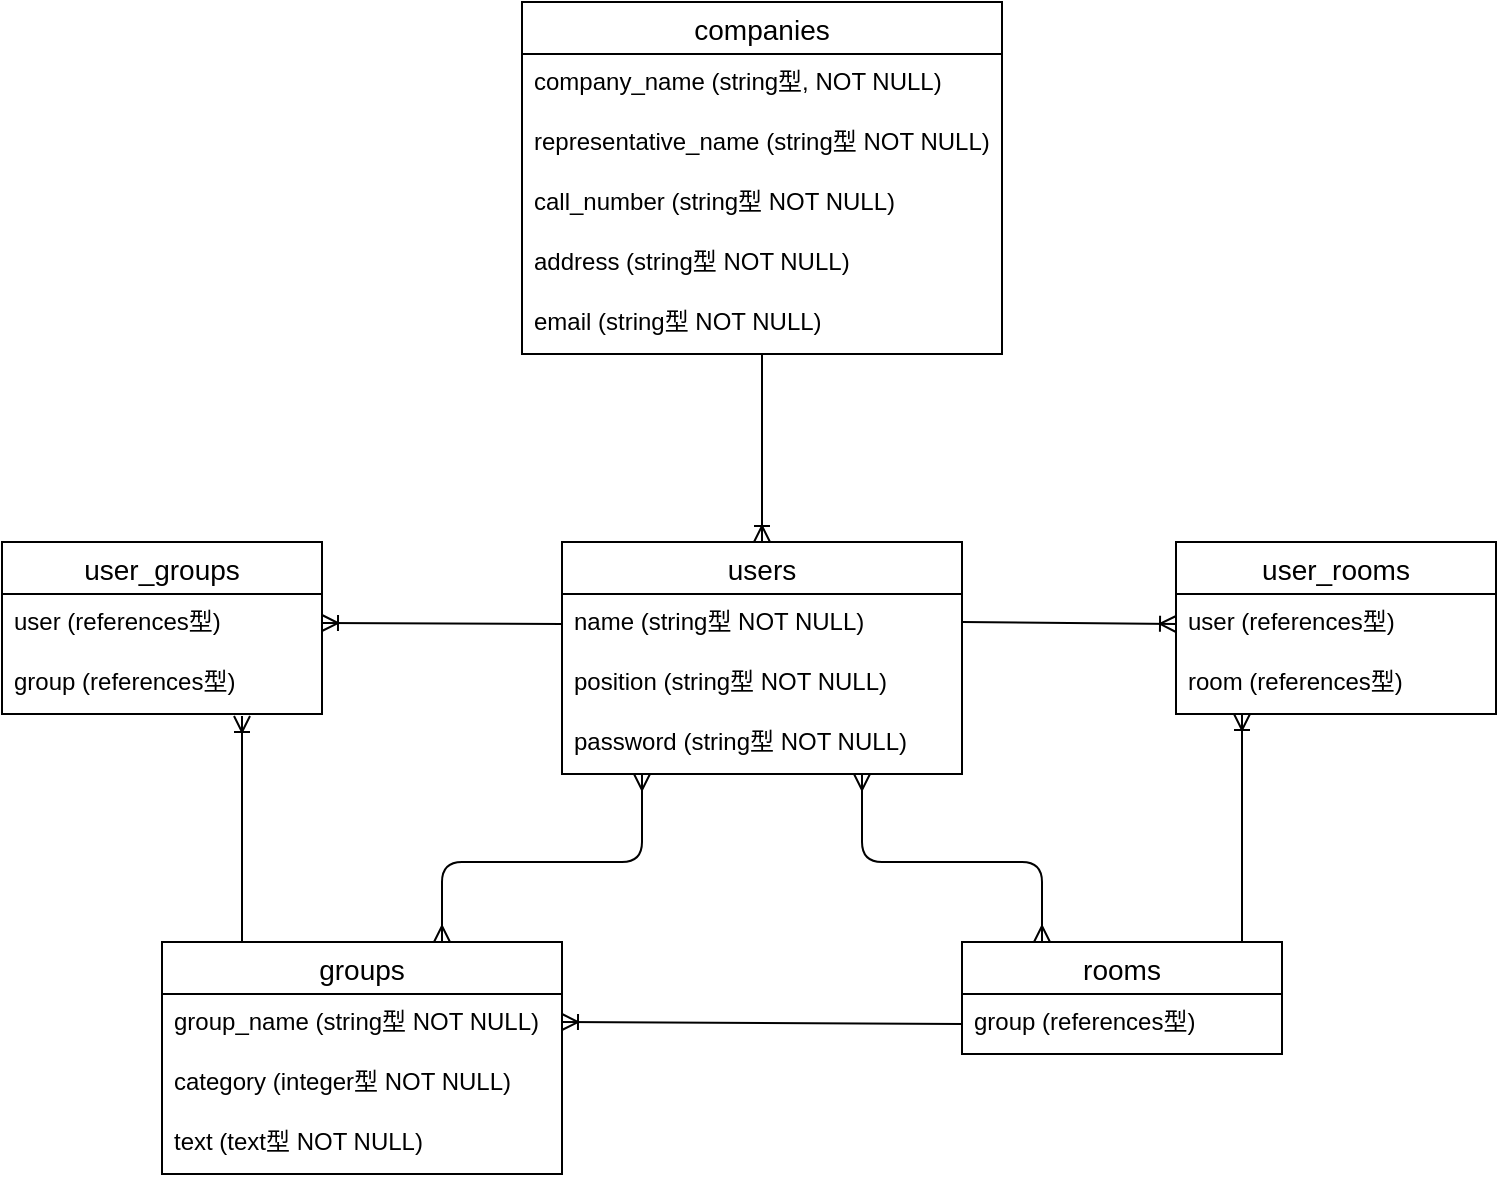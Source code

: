 <mxfile>
    <diagram id="9XbvOF2vrdNBB_MXTtGy" name="ページ1">
        <mxGraphModel dx="244" dy="520" grid="1" gridSize="10" guides="1" tooltips="1" connect="1" arrows="1" fold="1" page="1" pageScale="1" pageWidth="827" pageHeight="1169" math="0" shadow="0">
            <root>
                <mxCell id="0"/>
                <mxCell id="1" parent="0"/>
                <mxCell id="2" value="companies" style="swimlane;fontStyle=0;childLayout=stackLayout;horizontal=1;startSize=26;horizontalStack=0;resizeParent=1;resizeParentMax=0;resizeLast=0;collapsible=1;marginBottom=0;align=center;fontSize=14;" vertex="1" parent="1">
                    <mxGeometry x="340" y="10" width="240" height="176" as="geometry"/>
                </mxCell>
                <mxCell id="3" value="company_name (string型, NOT NULL)" style="text;strokeColor=none;fillColor=none;spacingLeft=4;spacingRight=4;overflow=hidden;rotatable=0;points=[[0,0.5],[1,0.5]];portConstraint=eastwest;fontSize=12;" vertex="1" parent="2">
                    <mxGeometry y="26" width="240" height="30" as="geometry"/>
                </mxCell>
                <mxCell id="4" value="representative_name (string型 NOT NULL)" style="text;strokeColor=none;fillColor=none;spacingLeft=4;spacingRight=4;overflow=hidden;rotatable=0;points=[[0,0.5],[1,0.5]];portConstraint=eastwest;fontSize=12;" vertex="1" parent="2">
                    <mxGeometry y="56" width="240" height="30" as="geometry"/>
                </mxCell>
                <mxCell id="18" value="call_number (string型 NOT NULL)" style="text;strokeColor=none;fillColor=none;spacingLeft=4;spacingRight=4;overflow=hidden;rotatable=0;points=[[0,0.5],[1,0.5]];portConstraint=eastwest;fontSize=12;" vertex="1" parent="2">
                    <mxGeometry y="86" width="240" height="30" as="geometry"/>
                </mxCell>
                <mxCell id="19" value="address (string型 NOT NULL)" style="text;strokeColor=none;fillColor=none;spacingLeft=4;spacingRight=4;overflow=hidden;rotatable=0;points=[[0,0.5],[1,0.5]];portConstraint=eastwest;fontSize=12;" vertex="1" parent="2">
                    <mxGeometry y="116" width="240" height="30" as="geometry"/>
                </mxCell>
                <mxCell id="5" value="email (string型 NOT NULL)" style="text;strokeColor=none;fillColor=none;spacingLeft=4;spacingRight=4;overflow=hidden;rotatable=0;points=[[0,0.5],[1,0.5]];portConstraint=eastwest;fontSize=12;" vertex="1" parent="2">
                    <mxGeometry y="146" width="240" height="30" as="geometry"/>
                </mxCell>
                <mxCell id="40" value="" style="fontSize=12;html=1;endArrow=ERoneToMany;entryX=0.5;entryY=0;entryDx=0;entryDy=0;" edge="1" parent="2" target="20">
                    <mxGeometry width="100" height="100" relative="1" as="geometry">
                        <mxPoint x="120" y="176" as="sourcePoint"/>
                        <mxPoint x="230" y="230" as="targetPoint"/>
                    </mxGeometry>
                </mxCell>
                <mxCell id="20" value="users" style="swimlane;fontStyle=0;childLayout=stackLayout;horizontal=1;startSize=26;horizontalStack=0;resizeParent=1;resizeParentMax=0;resizeLast=0;collapsible=1;marginBottom=0;align=center;fontSize=14;" vertex="1" parent="1">
                    <mxGeometry x="360" y="280" width="200" height="116" as="geometry"/>
                </mxCell>
                <mxCell id="21" value="name (string型 NOT NULL)" style="text;strokeColor=none;fillColor=none;spacingLeft=4;spacingRight=4;overflow=hidden;rotatable=0;points=[[0,0.5],[1,0.5]];portConstraint=eastwest;fontSize=12;" vertex="1" parent="20">
                    <mxGeometry y="26" width="200" height="30" as="geometry"/>
                </mxCell>
                <mxCell id="46" value="" style="fontSize=12;html=1;endArrow=ERoneToMany;" edge="1" parent="20">
                    <mxGeometry width="100" height="100" relative="1" as="geometry">
                        <mxPoint y="41" as="sourcePoint"/>
                        <mxPoint x="-120" y="40.5" as="targetPoint"/>
                    </mxGeometry>
                </mxCell>
                <mxCell id="22" value="position (string型 NOT NULL)" style="text;strokeColor=none;fillColor=none;spacingLeft=4;spacingRight=4;overflow=hidden;rotatable=0;points=[[0,0.5],[1,0.5]];portConstraint=eastwest;fontSize=12;" vertex="1" parent="20">
                    <mxGeometry y="56" width="200" height="30" as="geometry"/>
                </mxCell>
                <mxCell id="23" value="password (string型 NOT NULL)" style="text;strokeColor=none;fillColor=none;spacingLeft=4;spacingRight=4;overflow=hidden;rotatable=0;points=[[0,0.5],[1,0.5]];portConstraint=eastwest;fontSize=12;" vertex="1" parent="20">
                    <mxGeometry y="86" width="200" height="30" as="geometry"/>
                </mxCell>
                <mxCell id="24" value="rooms" style="swimlane;fontStyle=0;childLayout=stackLayout;horizontal=1;startSize=26;horizontalStack=0;resizeParent=1;resizeParentMax=0;resizeLast=0;collapsible=1;marginBottom=0;align=center;fontSize=14;" vertex="1" parent="1">
                    <mxGeometry x="560" y="480" width="160" height="56" as="geometry"/>
                </mxCell>
                <mxCell id="25" value="group (references型)" style="text;strokeColor=none;fillColor=none;spacingLeft=4;spacingRight=4;overflow=hidden;rotatable=0;points=[[0,0.5],[1,0.5]];portConstraint=eastwest;fontSize=12;" vertex="1" parent="24">
                    <mxGeometry y="26" width="160" height="30" as="geometry"/>
                </mxCell>
                <mxCell id="28" value="groups" style="swimlane;fontStyle=0;childLayout=stackLayout;horizontal=1;startSize=26;horizontalStack=0;resizeParent=1;resizeParentMax=0;resizeLast=0;collapsible=1;marginBottom=0;align=center;fontSize=14;" vertex="1" parent="1">
                    <mxGeometry x="160" y="480" width="200" height="116" as="geometry"/>
                </mxCell>
                <mxCell id="29" value="group_name (string型 NOT NULL)" style="text;strokeColor=none;fillColor=none;spacingLeft=4;spacingRight=4;overflow=hidden;rotatable=0;points=[[0,0.5],[1,0.5]];portConstraint=eastwest;fontSize=12;" vertex="1" parent="28">
                    <mxGeometry y="26" width="200" height="30" as="geometry"/>
                </mxCell>
                <mxCell id="30" value="category (integer型 NOT NULL)" style="text;strokeColor=none;fillColor=none;spacingLeft=4;spacingRight=4;overflow=hidden;rotatable=0;points=[[0,0.5],[1,0.5]];portConstraint=eastwest;fontSize=12;" vertex="1" parent="28">
                    <mxGeometry y="56" width="200" height="30" as="geometry"/>
                </mxCell>
                <mxCell id="31" value="text (text型 NOT NULL)" style="text;strokeColor=none;fillColor=none;spacingLeft=4;spacingRight=4;overflow=hidden;rotatable=0;points=[[0,0.5],[1,0.5]];portConstraint=eastwest;fontSize=12;" vertex="1" parent="28">
                    <mxGeometry y="86" width="200" height="30" as="geometry"/>
                </mxCell>
                <mxCell id="32" value="user_groups" style="swimlane;fontStyle=0;childLayout=stackLayout;horizontal=1;startSize=26;horizontalStack=0;resizeParent=1;resizeParentMax=0;resizeLast=0;collapsible=1;marginBottom=0;align=center;fontSize=14;" vertex="1" parent="1">
                    <mxGeometry x="80" y="280" width="160" height="86" as="geometry"/>
                </mxCell>
                <mxCell id="33" value="user (references型)" style="text;strokeColor=none;fillColor=none;spacingLeft=4;spacingRight=4;overflow=hidden;rotatable=0;points=[[0,0.5],[1,0.5]];portConstraint=eastwest;fontSize=12;" vertex="1" parent="32">
                    <mxGeometry y="26" width="160" height="30" as="geometry"/>
                </mxCell>
                <mxCell id="34" value="group (references型)" style="text;strokeColor=none;fillColor=none;spacingLeft=4;spacingRight=4;overflow=hidden;rotatable=0;points=[[0,0.5],[1,0.5]];portConstraint=eastwest;fontSize=12;" vertex="1" parent="32">
                    <mxGeometry y="56" width="160" height="30" as="geometry"/>
                </mxCell>
                <mxCell id="36" value="user_rooms" style="swimlane;fontStyle=0;childLayout=stackLayout;horizontal=1;startSize=26;horizontalStack=0;resizeParent=1;resizeParentMax=0;resizeLast=0;collapsible=1;marginBottom=0;align=center;fontSize=14;" vertex="1" parent="1">
                    <mxGeometry x="667" y="280" width="160" height="86" as="geometry"/>
                </mxCell>
                <mxCell id="37" value="user (references型)" style="text;strokeColor=none;fillColor=none;spacingLeft=4;spacingRight=4;overflow=hidden;rotatable=0;points=[[0,0.5],[1,0.5]];portConstraint=eastwest;fontSize=12;" vertex="1" parent="36">
                    <mxGeometry y="26" width="160" height="30" as="geometry"/>
                </mxCell>
                <mxCell id="39" value="room (references型)" style="text;strokeColor=none;fillColor=none;spacingLeft=4;spacingRight=4;overflow=hidden;rotatable=0;points=[[0,0.5],[1,0.5]];portConstraint=eastwest;fontSize=12;" vertex="1" parent="36">
                    <mxGeometry y="56" width="160" height="30" as="geometry"/>
                </mxCell>
                <mxCell id="41" value="" style="fontSize=12;html=1;endArrow=ERoneToMany;exitX=0;exitY=0.5;exitDx=0;exitDy=0;" edge="1" parent="1" source="25">
                    <mxGeometry width="100" height="100" relative="1" as="geometry">
                        <mxPoint x="520" y="520" as="sourcePoint"/>
                        <mxPoint x="360" y="520" as="targetPoint"/>
                    </mxGeometry>
                </mxCell>
                <mxCell id="42" value="" style="edgeStyle=orthogonalEdgeStyle;fontSize=12;html=1;endArrow=ERmany;startArrow=ERmany;" edge="1" parent="1">
                    <mxGeometry width="100" height="100" relative="1" as="geometry">
                        <mxPoint x="300" y="480" as="sourcePoint"/>
                        <mxPoint x="400" y="396" as="targetPoint"/>
                        <Array as="points">
                            <mxPoint x="300" y="440"/>
                            <mxPoint x="400" y="440"/>
                        </Array>
                    </mxGeometry>
                </mxCell>
                <mxCell id="43" value="" style="edgeStyle=orthogonalEdgeStyle;fontSize=12;html=1;endArrow=ERmany;startArrow=ERmany;exitX=0.25;exitY=0;exitDx=0;exitDy=0;" edge="1" parent="1" source="24">
                    <mxGeometry width="100" height="100" relative="1" as="geometry">
                        <mxPoint x="600" y="470" as="sourcePoint"/>
                        <mxPoint x="510" y="396" as="targetPoint"/>
                        <Array as="points">
                            <mxPoint x="600" y="440"/>
                            <mxPoint x="510" y="440"/>
                        </Array>
                    </mxGeometry>
                </mxCell>
                <mxCell id="44" value="" style="fontSize=12;html=1;endArrow=ERoneToMany;entryX=0;entryY=0.5;entryDx=0;entryDy=0;" edge="1" parent="1" target="37">
                    <mxGeometry width="100" height="100" relative="1" as="geometry">
                        <mxPoint x="560" y="320" as="sourcePoint"/>
                        <mxPoint x="740" y="320" as="targetPoint"/>
                    </mxGeometry>
                </mxCell>
                <mxCell id="45" value="" style="fontSize=12;html=1;endArrow=ERoneToMany;" edge="1" parent="1">
                    <mxGeometry width="100" height="100" relative="1" as="geometry">
                        <mxPoint x="700" y="480" as="sourcePoint"/>
                        <mxPoint x="700" y="366" as="targetPoint"/>
                    </mxGeometry>
                </mxCell>
                <mxCell id="48" value="" style="fontSize=12;html=1;endArrow=ERoneToMany;entryX=0.75;entryY=1.033;entryDx=0;entryDy=0;entryPerimeter=0;" edge="1" parent="1" target="34">
                    <mxGeometry width="100" height="100" relative="1" as="geometry">
                        <mxPoint x="200" y="480" as="sourcePoint"/>
                        <mxPoint x="300" y="380" as="targetPoint"/>
                    </mxGeometry>
                </mxCell>
            </root>
        </mxGraphModel>
    </diagram>
    <diagram id="w9JT6JKJRA3Jw6P9KVuJ" name="ページ2">
        <mxGraphModel dx="1487" dy="680" grid="1" gridSize="10" guides="1" tooltips="1" connect="1" arrows="1" fold="1" page="1" pageScale="1" pageWidth="827" pageHeight="1169" math="0" shadow="0">
            <root>
                <mxCell id="6MKVEnxMijZ4ydN664ki-0"/>
                <mxCell id="6MKVEnxMijZ4ydN664ki-1" parent="6MKVEnxMijZ4ydN664ki-0"/>
                <mxCell id="6MKVEnxMijZ4ydN664ki-2" value="トップページ" style="rounded=0;whiteSpace=wrap;html=1;" vertex="1" parent="6MKVEnxMijZ4ydN664ki-1">
                    <mxGeometry x="-720" y="80" width="120" height="60" as="geometry"/>
                </mxCell>
                <mxCell id="6MKVEnxMijZ4ydN664ki-4" value="新規登録(会社・施設）" style="rounded=0;whiteSpace=wrap;html=1;" vertex="1" parent="6MKVEnxMijZ4ydN664ki-1">
                    <mxGeometry x="-730" y="280" width="130" height="60" as="geometry"/>
                </mxCell>
                <mxCell id="6MKVEnxMijZ4ydN664ki-9" value="ログインページ" style="rounded=0;whiteSpace=wrap;html=1;" vertex="1" parent="6MKVEnxMijZ4ydN664ki-1">
                    <mxGeometry x="-480" y="80" width="120" height="60" as="geometry"/>
                </mxCell>
                <mxCell id="6MKVEnxMijZ4ydN664ki-10" value="ルーム" style="rounded=0;whiteSpace=wrap;html=1;" vertex="1" parent="6MKVEnxMijZ4ydN664ki-1">
                    <mxGeometry x="-240" y="80" width="120" height="480" as="geometry"/>
                </mxCell>
                <mxCell id="6MKVEnxMijZ4ydN664ki-11" value="グループ" style="rounded=0;whiteSpace=wrap;html=1;" vertex="1" parent="6MKVEnxMijZ4ydN664ki-1">
                    <mxGeometry x="80" y="80" width="120" height="60" as="geometry"/>
                </mxCell>
                <mxCell id="6MKVEnxMijZ4ydN664ki-12" value="新規登録(ユーザー)" style="rounded=0;whiteSpace=wrap;html=1;" vertex="1" parent="6MKVEnxMijZ4ydN664ki-1">
                    <mxGeometry x="-480" y="280" width="120" height="60" as="geometry"/>
                </mxCell>
                <mxCell id="6MKVEnxMijZ4ydN664ki-14" value="" style="endArrow=classic;html=1;entryX=0.7;entryY=-0.033;entryDx=0;entryDy=0;entryPerimeter=0;" edge="1" parent="6MKVEnxMijZ4ydN664ki-1" target="6MKVEnxMijZ4ydN664ki-4">
                    <mxGeometry width="50" height="50" relative="1" as="geometry">
                        <mxPoint x="-640" y="140" as="sourcePoint"/>
                        <mxPoint x="-639" y="250" as="targetPoint"/>
                    </mxGeometry>
                </mxCell>
                <mxCell id="6MKVEnxMijZ4ydN664ki-15" value="" style="endArrow=classic;html=1;entryX=0.325;entryY=1.05;entryDx=0;entryDy=0;entryPerimeter=0;" edge="1" parent="6MKVEnxMijZ4ydN664ki-1" target="6MKVEnxMijZ4ydN664ki-2">
                    <mxGeometry width="50" height="50" relative="1" as="geometry">
                        <mxPoint x="-680" y="280" as="sourcePoint"/>
                        <mxPoint x="-630" y="230" as="targetPoint"/>
                    </mxGeometry>
                </mxCell>
                <mxCell id="6MKVEnxMijZ4ydN664ki-16" value="新しい&lt;br&gt;会社・施設" style="text;html=1;strokeColor=none;fillColor=none;align=center;verticalAlign=middle;whiteSpace=wrap;rounded=0;" vertex="1" parent="6MKVEnxMijZ4ydN664ki-1">
                    <mxGeometry x="-630" y="200" width="70" height="20" as="geometry"/>
                </mxCell>
                <mxCell id="6MKVEnxMijZ4ydN664ki-17" value="登録" style="text;html=1;strokeColor=none;fillColor=none;align=center;verticalAlign=middle;whiteSpace=wrap;rounded=0;" vertex="1" parent="6MKVEnxMijZ4ydN664ki-1">
                    <mxGeometry x="-720" y="200" width="40" height="20" as="geometry"/>
                </mxCell>
                <mxCell id="6MKVEnxMijZ4ydN664ki-19" value="" style="endArrow=classic;html=1;" edge="1" parent="6MKVEnxMijZ4ydN664ki-1">
                    <mxGeometry width="50" height="50" relative="1" as="geometry">
                        <mxPoint x="-600" y="100" as="sourcePoint"/>
                        <mxPoint x="-480" y="100" as="targetPoint"/>
                    </mxGeometry>
                </mxCell>
                <mxCell id="6MKVEnxMijZ4ydN664ki-20" value="" style="endArrow=classic;html=1;" edge="1" parent="6MKVEnxMijZ4ydN664ki-1">
                    <mxGeometry width="50" height="50" relative="1" as="geometry">
                        <mxPoint x="-480" y="120" as="sourcePoint"/>
                        <mxPoint x="-602" y="120" as="targetPoint"/>
                    </mxGeometry>
                </mxCell>
                <mxCell id="6MKVEnxMijZ4ydN664ki-21" value="会社。施設を選択" style="text;html=1;strokeColor=none;fillColor=none;align=center;verticalAlign=middle;whiteSpace=wrap;rounded=0;" vertex="1" parent="6MKVEnxMijZ4ydN664ki-1">
                    <mxGeometry x="-625" y="60" width="170" height="20" as="geometry"/>
                </mxCell>
                <mxCell id="6MKVEnxMijZ4ydN664ki-22" value="" style="endArrow=classic;html=1;" edge="1" parent="6MKVEnxMijZ4ydN664ki-1">
                    <mxGeometry width="50" height="50" relative="1" as="geometry">
                        <mxPoint x="-420.5" y="140" as="sourcePoint"/>
                        <mxPoint x="-420.5" y="280" as="targetPoint"/>
                    </mxGeometry>
                </mxCell>
                <mxCell id="6MKVEnxMijZ4ydN664ki-24" value="新しい&lt;br&gt;職員" style="text;html=1;strokeColor=none;fillColor=none;align=center;verticalAlign=middle;whiteSpace=wrap;rounded=0;" vertex="1" parent="6MKVEnxMijZ4ydN664ki-1">
                    <mxGeometry x="-470" y="200" width="40" height="20" as="geometry"/>
                </mxCell>
                <mxCell id="6MKVEnxMijZ4ydN664ki-25" value="" style="endArrow=classic;html=1;" edge="1" parent="6MKVEnxMijZ4ydN664ki-1">
                    <mxGeometry width="50" height="50" relative="1" as="geometry">
                        <mxPoint x="-360" y="100" as="sourcePoint"/>
                        <mxPoint x="-240" y="100" as="targetPoint"/>
                    </mxGeometry>
                </mxCell>
                <mxCell id="6MKVEnxMijZ4ydN664ki-27" value="ログイン" style="text;html=1;strokeColor=none;fillColor=none;align=center;verticalAlign=middle;whiteSpace=wrap;rounded=0;" vertex="1" parent="6MKVEnxMijZ4ydN664ki-1">
                    <mxGeometry x="-330" y="70" width="60" height="20" as="geometry"/>
                </mxCell>
                <mxCell id="6MKVEnxMijZ4ydN664ki-28" value="" style="endArrow=classic;html=1;" edge="1" parent="6MKVEnxMijZ4ydN664ki-1">
                    <mxGeometry width="50" height="50" relative="1" as="geometry">
                        <mxPoint x="-240" y="120" as="sourcePoint"/>
                        <mxPoint x="-360" y="120" as="targetPoint"/>
                    </mxGeometry>
                </mxCell>
                <mxCell id="6MKVEnxMijZ4ydN664ki-29" value="ログアウト" style="text;html=1;strokeColor=none;fillColor=none;align=center;verticalAlign=middle;whiteSpace=wrap;rounded=0;" vertex="1" parent="6MKVEnxMijZ4ydN664ki-1">
                    <mxGeometry x="-340" y="130" width="80" height="20" as="geometry"/>
                </mxCell>
                <mxCell id="6MKVEnxMijZ4ydN664ki-31" value="登録" style="text;html=1;strokeColor=none;fillColor=none;align=center;verticalAlign=middle;whiteSpace=wrap;rounded=0;" vertex="1" parent="6MKVEnxMijZ4ydN664ki-1">
                    <mxGeometry x="-340" y="280" width="70" height="20" as="geometry"/>
                </mxCell>
                <mxCell id="6MKVEnxMijZ4ydN664ki-32" value="" style="endArrow=classic;html=1;" edge="1" parent="6MKVEnxMijZ4ydN664ki-1">
                    <mxGeometry width="50" height="50" relative="1" as="geometry">
                        <mxPoint x="-360" y="309.5" as="sourcePoint"/>
                        <mxPoint x="-240" y="309.5" as="targetPoint"/>
                    </mxGeometry>
                </mxCell>
                <mxCell id="6MKVEnxMijZ4ydN664ki-33" value="戻る" style="text;html=1;strokeColor=none;fillColor=none;align=center;verticalAlign=middle;whiteSpace=wrap;rounded=0;" vertex="1" parent="6MKVEnxMijZ4ydN664ki-1">
                    <mxGeometry x="-560" y="130" width="40" height="20" as="geometry"/>
                </mxCell>
                <mxCell id="6MKVEnxMijZ4ydN664ki-34" value="ユーザー編集" style="rounded=0;whiteSpace=wrap;html=1;" vertex="1" parent="6MKVEnxMijZ4ydN664ki-1">
                    <mxGeometry x="80" y="280" width="120" height="60" as="geometry"/>
                </mxCell>
                <mxCell id="6MKVEnxMijZ4ydN664ki-37" value="" style="endArrow=classic;html=1;labelBorderColor=#000000;" edge="1" parent="6MKVEnxMijZ4ydN664ki-1">
                    <mxGeometry width="50" height="50" relative="1" as="geometry">
                        <mxPoint x="-120" y="100" as="sourcePoint"/>
                        <mxPoint x="80" y="100" as="targetPoint"/>
                    </mxGeometry>
                </mxCell>
                <mxCell id="6MKVEnxMijZ4ydN664ki-38" value="メンバーと要件作成" style="text;html=1;strokeColor=none;fillColor=none;align=center;verticalAlign=middle;whiteSpace=wrap;rounded=0;" vertex="1" parent="6MKVEnxMijZ4ydN664ki-1">
                    <mxGeometry x="-110" y="60" width="190" height="20" as="geometry"/>
                </mxCell>
                <mxCell id="6MKVEnxMijZ4ydN664ki-39" value="" style="endArrow=classic;html=1;" edge="1" parent="6MKVEnxMijZ4ydN664ki-1">
                    <mxGeometry width="50" height="50" relative="1" as="geometry">
                        <mxPoint x="-120" y="300" as="sourcePoint"/>
                        <mxPoint x="80" y="300" as="targetPoint"/>
                    </mxGeometry>
                </mxCell>
                <mxCell id="6MKVEnxMijZ4ydN664ki-41" value="名前、役職の変更" style="text;html=1;strokeColor=none;fillColor=none;align=center;verticalAlign=middle;whiteSpace=wrap;rounded=0;" vertex="1" parent="6MKVEnxMijZ4ydN664ki-1">
                    <mxGeometry x="-80" y="270" width="150" height="20" as="geometry"/>
                </mxCell>
                <mxCell id="6MKVEnxMijZ4ydN664ki-42" value="" style="endArrow=classic;html=1;" edge="1" parent="6MKVEnxMijZ4ydN664ki-1">
                    <mxGeometry width="50" height="50" relative="1" as="geometry">
                        <mxPoint x="80" y="320" as="sourcePoint"/>
                        <mxPoint x="-120" y="320" as="targetPoint"/>
                    </mxGeometry>
                </mxCell>
                <mxCell id="6MKVEnxMijZ4ydN664ki-43" value="戻る" style="text;html=1;strokeColor=none;fillColor=none;align=center;verticalAlign=middle;whiteSpace=wrap;rounded=0;" vertex="1" parent="6MKVEnxMijZ4ydN664ki-1">
                    <mxGeometry x="-30" y="330" width="40" height="20" as="geometry"/>
                </mxCell>
                <mxCell id="6MKVEnxMijZ4ydN664ki-44" value="" style="endArrow=classic;html=1;" edge="1" parent="6MKVEnxMijZ4ydN664ki-1">
                    <mxGeometry width="50" height="50" relative="1" as="geometry">
                        <mxPoint x="200" y="110" as="sourcePoint"/>
                        <mxPoint x="-116" y="180" as="targetPoint"/>
                        <Array as="points">
                            <mxPoint x="250" y="110"/>
                            <mxPoint x="250" y="180"/>
                        </Array>
                    </mxGeometry>
                </mxCell>
                <mxCell id="6MKVEnxMijZ4ydN664ki-45" value="登録" style="text;html=1;strokeColor=none;fillColor=none;align=center;verticalAlign=middle;whiteSpace=wrap;rounded=0;" vertex="1" parent="6MKVEnxMijZ4ydN664ki-1">
                    <mxGeometry y="190" width="140" height="20" as="geometry"/>
                </mxCell>
                <mxCell id="6MKVEnxMijZ4ydN664ki-46" value="グループ履歴" style="rounded=0;whiteSpace=wrap;html=1;" vertex="1" parent="6MKVEnxMijZ4ydN664ki-1">
                    <mxGeometry x="80" y="440" width="120" height="60" as="geometry"/>
                </mxCell>
                <mxCell id="6MKVEnxMijZ4ydN664ki-48" value="" style="endArrow=classic;html=1;" edge="1" parent="6MKVEnxMijZ4ydN664ki-1">
                    <mxGeometry width="50" height="50" relative="1" as="geometry">
                        <mxPoint x="-120" y="460" as="sourcePoint"/>
                        <mxPoint x="80" y="460" as="targetPoint"/>
                    </mxGeometry>
                </mxCell>
                <mxCell id="6MKVEnxMijZ4ydN664ki-49" value="" style="endArrow=classic;html=1;" edge="1" parent="6MKVEnxMijZ4ydN664ki-1">
                    <mxGeometry width="50" height="50" relative="1" as="geometry">
                        <mxPoint x="80" y="480" as="sourcePoint"/>
                        <mxPoint x="-120" y="480" as="targetPoint"/>
                    </mxGeometry>
                </mxCell>
                <mxCell id="6MKVEnxMijZ4ydN664ki-50" value="" style="endArrow=classic;html=1;entryX=1;entryY=0.938;entryDx=0;entryDy=0;entryPerimeter=0;" edge="1" parent="6MKVEnxMijZ4ydN664ki-1" target="6MKVEnxMijZ4ydN664ki-10">
                    <mxGeometry width="50" height="50" relative="1" as="geometry">
                        <mxPoint x="203" y="490" as="sourcePoint"/>
                        <mxPoint x="-113" y="530" as="targetPoint"/>
                        <Array as="points">
                            <mxPoint x="253" y="490"/>
                            <mxPoint x="253" y="530"/>
                            <mxPoint x="190" y="530"/>
                            <mxPoint x="120" y="530"/>
                        </Array>
                    </mxGeometry>
                </mxCell>
                <mxCell id="6MKVEnxMijZ4ydN664ki-52" value="登録グループへ" style="text;html=1;strokeColor=none;fillColor=none;align=center;verticalAlign=middle;whiteSpace=wrap;rounded=0;" vertex="1" parent="6MKVEnxMijZ4ydN664ki-1">
                    <mxGeometry x="-55" y="430" width="100" height="20" as="geometry"/>
                </mxCell>
                <mxCell id="6MKVEnxMijZ4ydN664ki-53" value="戻る" style="text;html=1;strokeColor=none;fillColor=none;align=center;verticalAlign=middle;whiteSpace=wrap;rounded=0;" vertex="1" parent="6MKVEnxMijZ4ydN664ki-1">
                    <mxGeometry x="-30" y="490" width="40" height="20" as="geometry"/>
                </mxCell>
                <mxCell id="6MKVEnxMijZ4ydN664ki-54" value="コメント送信" style="text;html=1;strokeColor=none;fillColor=none;align=center;verticalAlign=middle;whiteSpace=wrap;rounded=0;" vertex="1" parent="6MKVEnxMijZ4ydN664ki-1">
                    <mxGeometry x="-30" y="540" width="155" height="20" as="geometry"/>
                </mxCell>
                <mxCell id="6MKVEnxMijZ4ydN664ki-55" value="" style="endArrow=classic;html=1;" edge="1" parent="6MKVEnxMijZ4ydN664ki-1">
                    <mxGeometry width="50" height="50" relative="1" as="geometry">
                        <mxPoint x="80" y="120" as="sourcePoint"/>
                        <mxPoint x="-120" y="120" as="targetPoint"/>
                    </mxGeometry>
                </mxCell>
                <mxCell id="6MKVEnxMijZ4ydN664ki-56" value="戻る" style="text;html=1;strokeColor=none;fillColor=none;align=center;verticalAlign=middle;whiteSpace=wrap;rounded=0;" vertex="1" parent="6MKVEnxMijZ4ydN664ki-1">
                    <mxGeometry x="-40" y="130" width="40" height="20" as="geometry"/>
                </mxCell>
                <mxCell id="6MKVEnxMijZ4ydN664ki-57" value="編集画面" style="rounded=0;whiteSpace=wrap;html=1;" vertex="1" parent="6MKVEnxMijZ4ydN664ki-1">
                    <mxGeometry x="320" y="440" width="120" height="60" as="geometry"/>
                </mxCell>
                <mxCell id="6MKVEnxMijZ4ydN664ki-58" value="" style="endArrow=classic;html=1;entryX=-0.025;entryY=0.15;entryDx=0;entryDy=0;entryPerimeter=0;" edge="1" parent="6MKVEnxMijZ4ydN664ki-1" target="6MKVEnxMijZ4ydN664ki-57">
                    <mxGeometry width="50" height="50" relative="1" as="geometry">
                        <mxPoint x="200" y="450" as="sourcePoint"/>
                        <mxPoint x="250" y="400" as="targetPoint"/>
                        <Array as="points">
                            <mxPoint x="290" y="449"/>
                        </Array>
                    </mxGeometry>
                </mxCell>
                <mxCell id="6MKVEnxMijZ4ydN664ki-59" value="" style="endArrow=classic;html=1;" edge="1" parent="6MKVEnxMijZ4ydN664ki-1">
                    <mxGeometry width="50" height="50" relative="1" as="geometry">
                        <mxPoint x="320" y="469.5" as="sourcePoint"/>
                        <mxPoint x="200" y="469.5" as="targetPoint"/>
                    </mxGeometry>
                </mxCell>
                <mxCell id="6MKVEnxMijZ4ydN664ki-61" value="内容の編集(登録者のみ)" style="text;html=1;strokeColor=none;fillColor=none;align=center;verticalAlign=middle;whiteSpace=wrap;rounded=0;" vertex="1" parent="6MKVEnxMijZ4ydN664ki-1">
                    <mxGeometry x="180" y="420" width="170" height="20" as="geometry"/>
                </mxCell>
                <mxCell id="6MKVEnxMijZ4ydN664ki-62" value="戻る" style="text;html=1;strokeColor=none;fillColor=none;align=center;verticalAlign=middle;whiteSpace=wrap;rounded=0;" vertex="1" parent="6MKVEnxMijZ4ydN664ki-1">
                    <mxGeometry x="240" y="470" width="40" height="20" as="geometry"/>
                </mxCell>
                <mxCell id="6MKVEnxMijZ4ydN664ki-63" value="" style="endArrow=classic;html=1;entryX=1.033;entryY=0.625;entryDx=0;entryDy=0;entryPerimeter=0;" edge="1" parent="6MKVEnxMijZ4ydN664ki-1" target="6MKVEnxMijZ4ydN664ki-10">
                    <mxGeometry width="50" height="50" relative="1" as="geometry">
                        <mxPoint x="440" y="470" as="sourcePoint"/>
                        <mxPoint x="130" y="380" as="targetPoint"/>
                        <Array as="points">
                            <mxPoint x="490" y="470"/>
                            <mxPoint x="490" y="380"/>
                        </Array>
                    </mxGeometry>
                </mxCell>
                <mxCell id="6MKVEnxMijZ4ydN664ki-64" value="削除" style="text;html=1;strokeColor=none;fillColor=none;align=center;verticalAlign=middle;whiteSpace=wrap;rounded=0;" vertex="1" parent="6MKVEnxMijZ4ydN664ki-1">
                    <mxGeometry x="220" y="360" width="40" height="20" as="geometry"/>
                </mxCell>
            </root>
        </mxGraphModel>
    </diagram>
</mxfile>